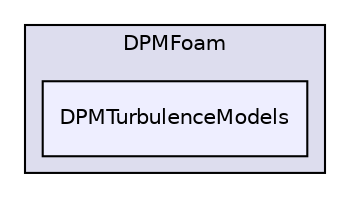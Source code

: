 digraph "applications/solvers/lagrangian/DPMFoam/DPMTurbulenceModels" {
  bgcolor=transparent;
  compound=true
  node [ fontsize="10", fontname="Helvetica"];
  edge [ labelfontsize="10", labelfontname="Helvetica"];
  subgraph clusterdir_a90c95a63081a4a48ff9b32980da26da {
    graph [ bgcolor="#ddddee", pencolor="black", label="DPMFoam" fontname="Helvetica", fontsize="10", URL="dir_a90c95a63081a4a48ff9b32980da26da.html"]
  dir_72859e7d71219ad92d2e49860380e35f [shape=box, label="DPMTurbulenceModels", style="filled", fillcolor="#eeeeff", pencolor="black", URL="dir_72859e7d71219ad92d2e49860380e35f.html"];
  }
}

